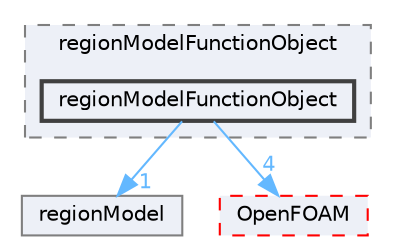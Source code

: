 digraph "src/regionModels/regionModel/regionModelFunctionObject/regionModelFunctionObject"
{
 // LATEX_PDF_SIZE
  bgcolor="transparent";
  edge [fontname=Helvetica,fontsize=10,labelfontname=Helvetica,labelfontsize=10];
  node [fontname=Helvetica,fontsize=10,shape=box,height=0.2,width=0.4];
  compound=true
  subgraph clusterdir_20c1d0d82e141075254a9c9d121384c9 {
    graph [ bgcolor="#edf0f7", pencolor="grey50", label="regionModelFunctionObject", fontname=Helvetica,fontsize=10 style="filled,dashed", URL="dir_20c1d0d82e141075254a9c9d121384c9.html",tooltip=""]
  dir_1f4087e287de573e4dc4e64e35275f57 [label="regionModelFunctionObject", fillcolor="#edf0f7", color="grey25", style="filled,bold", URL="dir_1f4087e287de573e4dc4e64e35275f57.html",tooltip=""];
  }
  dir_9def0c2234ad5b9415d4c89f24e8e942 [label="regionModel", fillcolor="#edf0f7", color="grey50", style="filled", URL="dir_9def0c2234ad5b9415d4c89f24e8e942.html",tooltip=""];
  dir_c5473ff19b20e6ec4dfe5c310b3778a8 [label="OpenFOAM", fillcolor="#edf0f7", color="red", style="filled,dashed", URL="dir_c5473ff19b20e6ec4dfe5c310b3778a8.html",tooltip=""];
  dir_1f4087e287de573e4dc4e64e35275f57->dir_9def0c2234ad5b9415d4c89f24e8e942 [headlabel="1", labeldistance=1.5 headhref="dir_003294_003291.html" href="dir_003294_003291.html" color="steelblue1" fontcolor="steelblue1"];
  dir_1f4087e287de573e4dc4e64e35275f57->dir_c5473ff19b20e6ec4dfe5c310b3778a8 [headlabel="4", labeldistance=1.5 headhref="dir_003294_002695.html" href="dir_003294_002695.html" color="steelblue1" fontcolor="steelblue1"];
}
